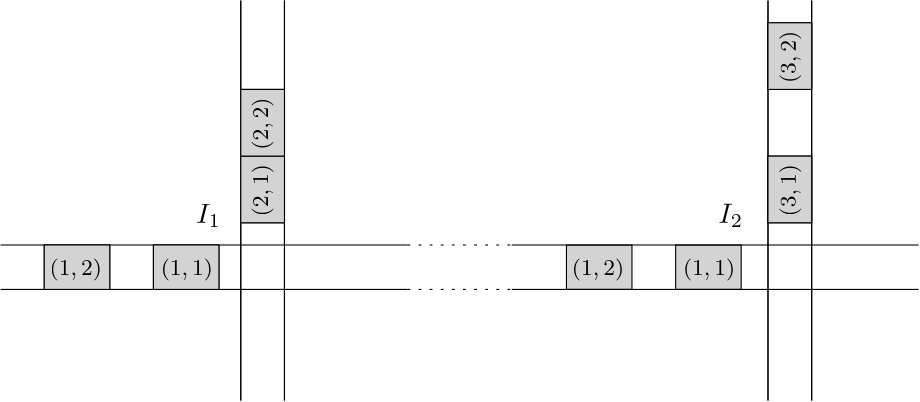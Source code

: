 <?xml version="1.0"?>
<!DOCTYPE ipe SYSTEM "ipe.dtd">
<ipe version="70218" creator="Ipe 7.2.24">
<info created="D:20241205204314" modified="D:20250107143552"/>
<ipestyle name="basic">
<symbol name="arrow/arc(spx)">
<path stroke="sym-stroke" fill="sym-stroke" pen="sym-pen">
0 0 m
-1 0.333 l
-1 -0.333 l
h
</path>
</symbol>
<symbol name="arrow/farc(spx)">
<path stroke="sym-stroke" fill="white" pen="sym-pen">
0 0 m
-1 0.333 l
-1 -0.333 l
h
</path>
</symbol>
<symbol name="arrow/ptarc(spx)">
<path stroke="sym-stroke" fill="sym-stroke" pen="sym-pen">
0 0 m
-1 0.333 l
-0.8 0 l
-1 -0.333 l
h
</path>
</symbol>
<symbol name="arrow/fptarc(spx)">
<path stroke="sym-stroke" fill="white" pen="sym-pen">
0 0 m
-1 0.333 l
-0.8 0 l
-1 -0.333 l
h
</path>
</symbol>
<symbol name="mark/circle(sx)" transformations="translations">
<path fill="sym-stroke">
0.6 0 0 0.6 0 0 e
0.4 0 0 0.4 0 0 e
</path>
</symbol>
<symbol name="mark/disk(sx)" transformations="translations">
<path fill="sym-stroke">
0.6 0 0 0.6 0 0 e
</path>
</symbol>
<symbol name="mark/fdisk(sfx)" transformations="translations">
<group>
<path fill="sym-fill">
0.5 0 0 0.5 0 0 e
</path>
<path fill="sym-stroke" fillrule="eofill">
0.6 0 0 0.6 0 0 e
0.4 0 0 0.4 0 0 e
</path>
</group>
</symbol>
<symbol name="mark/box(sx)" transformations="translations">
<path fill="sym-stroke" fillrule="eofill">
-0.6 -0.6 m
0.6 -0.6 l
0.6 0.6 l
-0.6 0.6 l
h
-0.4 -0.4 m
0.4 -0.4 l
0.4 0.4 l
-0.4 0.4 l
h
</path>
</symbol>
<symbol name="mark/square(sx)" transformations="translations">
<path fill="sym-stroke">
-0.6 -0.6 m
0.6 -0.6 l
0.6 0.6 l
-0.6 0.6 l
h
</path>
</symbol>
<symbol name="mark/fsquare(sfx)" transformations="translations">
<group>
<path fill="sym-fill">
-0.5 -0.5 m
0.5 -0.5 l
0.5 0.5 l
-0.5 0.5 l
h
</path>
<path fill="sym-stroke" fillrule="eofill">
-0.6 -0.6 m
0.6 -0.6 l
0.6 0.6 l
-0.6 0.6 l
h
-0.4 -0.4 m
0.4 -0.4 l
0.4 0.4 l
-0.4 0.4 l
h
</path>
</group>
</symbol>
<symbol name="mark/cross(sx)" transformations="translations">
<group>
<path fill="sym-stroke">
-0.43 -0.57 m
0.57 0.43 l
0.43 0.57 l
-0.57 -0.43 l
h
</path>
<path fill="sym-stroke">
-0.43 0.57 m
0.57 -0.43 l
0.43 -0.57 l
-0.57 0.43 l
h
</path>
</group>
</symbol>
<symbol name="arrow/fnormal(spx)">
<path stroke="sym-stroke" fill="white" pen="sym-pen">
0 0 m
-1 0.333 l
-1 -0.333 l
h
</path>
</symbol>
<symbol name="arrow/pointed(spx)">
<path stroke="sym-stroke" fill="sym-stroke" pen="sym-pen">
0 0 m
-1 0.333 l
-0.8 0 l
-1 -0.333 l
h
</path>
</symbol>
<symbol name="arrow/fpointed(spx)">
<path stroke="sym-stroke" fill="white" pen="sym-pen">
0 0 m
-1 0.333 l
-0.8 0 l
-1 -0.333 l
h
</path>
</symbol>
<symbol name="arrow/linear(spx)">
<path stroke="sym-stroke" pen="sym-pen">
-1 0.333 m
0 0 l
-1 -0.333 l
</path>
</symbol>
<symbol name="arrow/fdouble(spx)">
<path stroke="sym-stroke" fill="white" pen="sym-pen">
0 0 m
-1 0.333 l
-1 -0.333 l
h
-1 0 m
-2 0.333 l
-2 -0.333 l
h
</path>
</symbol>
<symbol name="arrow/double(spx)">
<path stroke="sym-stroke" fill="sym-stroke" pen="sym-pen">
0 0 m
-1 0.333 l
-1 -0.333 l
h
-1 0 m
-2 0.333 l
-2 -0.333 l
h
</path>
</symbol>
<symbol name="arrow/mid-normal(spx)">
<path stroke="sym-stroke" fill="sym-stroke" pen="sym-pen">
0.5 0 m
-0.5 0.333 l
-0.5 -0.333 l
h
</path>
</symbol>
<symbol name="arrow/mid-fnormal(spx)">
<path stroke="sym-stroke" fill="white" pen="sym-pen">
0.5 0 m
-0.5 0.333 l
-0.5 -0.333 l
h
</path>
</symbol>
<symbol name="arrow/mid-pointed(spx)">
<path stroke="sym-stroke" fill="sym-stroke" pen="sym-pen">
0.5 0 m
-0.5 0.333 l
-0.3 0 l
-0.5 -0.333 l
h
</path>
</symbol>
<symbol name="arrow/mid-fpointed(spx)">
<path stroke="sym-stroke" fill="white" pen="sym-pen">
0.5 0 m
-0.5 0.333 l
-0.3 0 l
-0.5 -0.333 l
h
</path>
</symbol>
<symbol name="arrow/mid-double(spx)">
<path stroke="sym-stroke" fill="sym-stroke" pen="sym-pen">
1 0 m
0 0.333 l
0 -0.333 l
h
0 0 m
-1 0.333 l
-1 -0.333 l
h
</path>
</symbol>
<symbol name="arrow/mid-fdouble(spx)">
<path stroke="sym-stroke" fill="white" pen="sym-pen">
1 0 m
0 0.333 l
0 -0.333 l
h
0 0 m
-1 0.333 l
-1 -0.333 l
h
</path>
</symbol>
<anglesize name="22.5 deg" value="22.5"/>
<anglesize name="30 deg" value="30"/>
<anglesize name="45 deg" value="45"/>
<anglesize name="60 deg" value="60"/>
<anglesize name="90 deg" value="90"/>
<arrowsize name="large" value="10"/>
<arrowsize name="small" value="5"/>
<arrowsize name="tiny" value="3"/>
<color name="blue" value="0 0 1"/>
<color name="brown" value="0.647 0.165 0.165"/>
<color name="darkblue" value="0 0 0.545"/>
<color name="darkcyan" value="0 0.545 0.545"/>
<color name="darkgray" value="0.663"/>
<color name="darkgreen" value="0 0.392 0"/>
<color name="darkmagenta" value="0.545 0 0.545"/>
<color name="darkorange" value="1 0.549 0"/>
<color name="darkred" value="0.545 0 0"/>
<color name="gold" value="1 0.843 0"/>
<color name="gray" value="0.745"/>
<color name="green" value="0 1 0"/>
<color name="lightblue" value="0.678 0.847 0.902"/>
<color name="lightcyan" value="0.878 1 1"/>
<color name="lightgray" value="0.827"/>
<color name="lightgreen" value="0.565 0.933 0.565"/>
<color name="lightyellow" value="1 1 0.878"/>
<color name="navy" value="0 0 0.502"/>
<color name="orange" value="1 0.647 0"/>
<color name="pink" value="1 0.753 0.796"/>
<color name="purple" value="0.627 0.125 0.941"/>
<color name="red" value="1 0 0"/>
<color name="seagreen" value="0.18 0.545 0.341"/>
<color name="turquoise" value="0.251 0.878 0.816"/>
<color name="violet" value="0.933 0.51 0.933"/>
<color name="yellow" value="1 1 0"/>
<dashstyle name="dash dot dotted" value="[4 2 1 2 1 2] 0"/>
<dashstyle name="dash dotted" value="[4 2 1 2] 0"/>
<dashstyle name="dashed" value="[4] 0"/>
<dashstyle name="dotted" value="[1 3] 0"/>
<gridsize name="10 pts (~3.5 mm)" value="10"/>
<gridsize name="14 pts (~5 mm)" value="14"/>
<gridsize name="16 pts (~6 mm)" value="16"/>
<gridsize name="20 pts (~7 mm)" value="20"/>
<gridsize name="28 pts (~10 mm)" value="28"/>
<gridsize name="32 pts (~12 mm)" value="32"/>
<gridsize name="4 pts" value="4"/>
<gridsize name="56 pts (~20 mm)" value="56"/>
<gridsize name="8 pts (~3 mm)" value="8"/>
<opacity name="10%" value="0.1"/>
<opacity name="30%" value="0.3"/>
<opacity name="50%" value="0.5"/>
<opacity name="75%" value="0.75"/>
<pen name="fat" value="1.2"/>
<pen name="heavier" value="0.8"/>
<pen name="ultrafat" value="2"/>
<symbolsize name="large" value="5"/>
<symbolsize name="small" value="2"/>
<symbolsize name="tiny" value="1.1"/>
<textsize name="Huge" value="\Huge"/>
<textsize name="LARGE" value="\LARGE"/>
<textsize name="Large" value="\Large"/>
<textsize name="footnote" value="\footnotesize"/>
<textsize name="huge" value="\huge"/>
<textsize name="large" value="\large"/>
<textsize name="small" value="\small"/>
<textsize name="tiny" value="\tiny"/>
<textstyle name="center" begin="\begin{center}" end="\end{center}"/>
<textstyle name="item" begin="\begin{itemize}\item{}" end="\end{itemize}"/>
<textstyle name="itemize" begin="\begin{itemize}" end="\end{itemize}"/>
<tiling name="falling" angle="-60" step="4" width="1"/>
<tiling name="rising" angle="30" step="4" width="1"/>
</ipestyle>
<page>
<layer name="alpha"/>
<view layers="alpha" active="alpha"/>
<path layer="alpha" matrix="0.653943 0 0 2 6.73916 -760" stroke="black">
96 712 m
320 712 l
</path>
<path matrix="0.653943 0 0 2 6.73916 -744" stroke="black">
96 696 m
320 696 l
</path>
<path matrix="1.96552 0 0 2.25 -95.5863 -904" stroke="black">
128 736 m
128 672 l
</path>
<path matrix="1.96552 0 0 2.25 -95.5863 -904" stroke="black">
136 672 m
136 736 l
</path>
<path matrix="1.96552 0 0 2.25 -31.5863 -904" stroke="black">
192 736 m
192 672 l
</path>
<path matrix="1.96552 0 0 2.25 -31.5863 -904" stroke="black">
200 736 m
200 672 l
</path>
<path matrix="1.96552 0 0 2 -56.2759 -752" stroke="black" fill="lightgray" pen="0.4">
104 708 m
104 700 l
92 700 l
92 708 l
h
</path>
<path matrix="1.96552 0 0 2 -95.5863 -752" stroke="black" fill="lightgray" pen="0.4">
104 708 m
104 700 l
92 700 l
92 708 l
h
</path>
<path matrix="1.96552 0 0 2 7.7241 -752" stroke="black" fill="lightgray" pen="0.4">
172 724 m
172 712 l
180 712 l
180 724 l
h
</path>
<path matrix="1.96552 0 0 2 7.7241 -736" stroke="black" fill="lightgray" pen="0.4">
172 740 m
172 728 l
180 728 l
180 740 l
h
</path>
<path matrix="1.96552 0 0 2 -182.069 -752" stroke="black" fill="lightgray" pen="0.4">
172 724 m
172 712 l
180 712 l
180 724 l
h
</path>
<path matrix="1.96552 0 0 2 -182.069 -728" stroke="black" fill="lightgray" pen="0.4">
172 724 m
172 712 l
180 712 l
180 724 l
h
</path>
<path matrix="1.96552 0 0 2.25 -95.5863 -904" stroke="black">
128 736 m
128 672 l
</path>
<path matrix="1.96552 0 0 2.25 -95.5863 -904" stroke="black">
136 672 m
136 736 l
</path>
<path matrix="1.96552 0 0 2.25 -31.5863 -904" stroke="black">
192 736 m
192 672 l
</path>
<path matrix="1.96552 0 0 2.25 -31.5863 -904" stroke="black">
200 736 m
200 672 l
</path>
<path matrix="1.96552 0 0 2 -56.2759 -752" stroke="black" fill="lightgray" pen="0.4">
104 708 m
104 700 l
92 700 l
92 708 l
h
</path>
<path matrix="1.96552 0 0 2 -95.5863 -752" stroke="black" fill="lightgray" pen="0.4">
104 708 m
104 700 l
92 700 l
92 708 l
h
</path>
<path matrix="1.96552 0 0 2 7.7241 -752" stroke="black" fill="lightgray" pen="0.4">
172 724 m
172 712 l
180 712 l
180 724 l
h
</path>
<path matrix="1.96552 0 0 2 7.7241 -736" stroke="black" fill="lightgray" pen="0.4">
172 740 m
172 728 l
180 728 l
180 740 l
h
</path>
<path matrix="1.96552 0 0 2 -182.069 -752" stroke="black" fill="lightgray" pen="0.4">
172 724 m
172 712 l
180 712 l
180 724 l
h
</path>
<path matrix="1.96552 0 0 2 -182.069 -728" stroke="black" fill="lightgray" pen="0.4">
172 724 m
172 712 l
180 712 l
180 724 l
h
</path>
<text matrix="1 0 0 1 31.1537 -46.7587" transformations="translations" pos="96 700" stroke="black" type="label" width="18.819" height="5.98" depth="1.99" valign="baseline" size="footnote" style="math">(1,1)</text>
<text matrix="1 0 0 1 -8.84632 -46.7587" transformations="translations" pos="96 700" stroke="black" type="label" width="18.819" height="5.98" depth="1.99" valign="baseline" size="footnote" style="math">(1,2)</text>
<text matrix="0 1 -1 0 853.771 466.29" pos="208 688" stroke="black" type="label" width="18.819" height="5.98" depth="1.99" valign="baseline" size="footnote" style="math">(2,1)</text>
<text matrix="0 1 -1 0 853.771 490.29" pos="208 688" stroke="black" type="label" width="18.819" height="5.98" depth="1.99" valign="baseline" size="footnote" style="math">(2,2)</text>
<text matrix="0 1 -1 0 1043.76 466.29" pos="208 688" stroke="black" type="label" width="18.819" height="5.98" depth="1.99" valign="baseline" size="footnote" style="math">(3,1)</text>
<text matrix="0 1 -1 0 1043.76 514.29" pos="208 688" stroke="black" type="label" width="18.819" height="5.98" depth="1.99" valign="baseline" size="footnote" style="math">(3,2)</text>
<path matrix="1.96552 0 0 2 131.724 -752" stroke="black" fill="lightgray" pen="0.4">
104 708 m
104 700 l
92 700 l
92 708 l
h
</path>
<path matrix="1.96552 0 0 2 92.4137 -752" stroke="black" fill="lightgray" pen="0.4">
104 708 m
104 700 l
92 700 l
92 708 l
h
</path>
<text matrix="1 0 0 1 219.154 -46.7587" transformations="translations" pos="96 700" stroke="black" type="label" width="18.819" height="5.98" depth="1.99" valign="baseline" size="footnote" style="math">(1,1)</text>
<text matrix="1 0 0 1 179.154 -46.7587" transformations="translations" pos="96 700" stroke="black" type="label" width="18.819" height="5.98" depth="1.99" valign="baseline" size="footnote" style="math">(1,2)</text>
<path matrix="0.653943 0 0 2 190.739 -760" stroke="black">
96 712 m
320 712 l
</path>
<path matrix="0.653943 0 0 2 190.739 -744" stroke="black">
96 696 m
320 696 l
</path>
<path stroke="black" dash="dotted">
216 664 m
253.518 664 l
</path>
<path stroke="black" dash="dotted">
216.001 648 m
253.518 648 l
</path>
<text matrix="1 0 0 1 0 -4" transformations="translations" pos="140 676" stroke="black" type="label" width="8.849" height="6.812" depth="1.49" valign="baseline" style="math">I_1</text>
<text matrix="1 0 0 1 0 -4" transformations="translations" pos="328 676" stroke="black" type="label" width="8.849" height="6.812" depth="1.49" valign="baseline" style="math">I_2</text>
</page>
</ipe>
